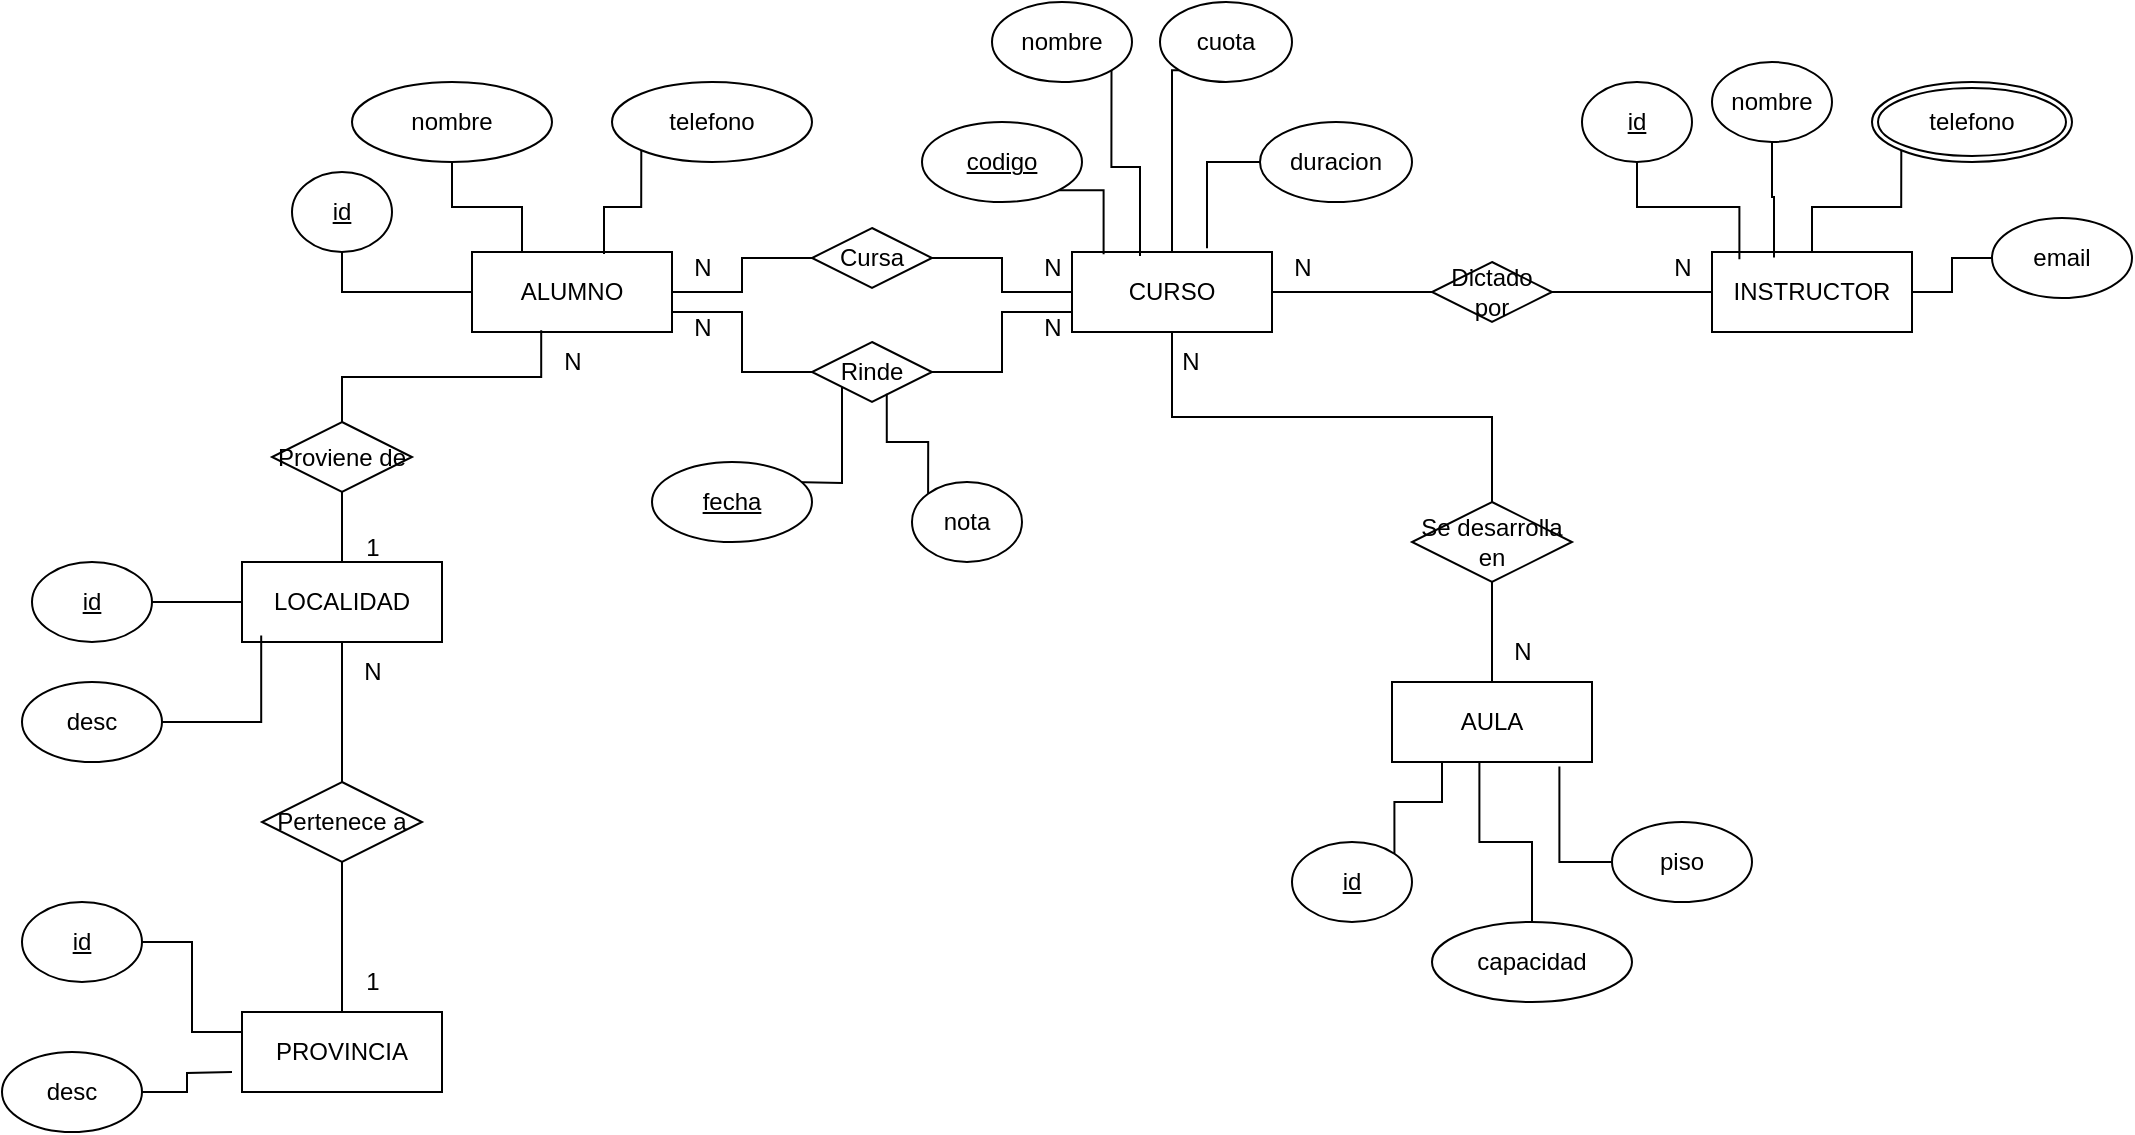 <mxfile version="24.7.5">
  <diagram name="Página-1" id="34QPVmS0YIGO8wsuWb4v">
    <mxGraphModel dx="1549" dy="485" grid="1" gridSize="10" guides="1" tooltips="1" connect="1" arrows="1" fold="1" page="1" pageScale="1" pageWidth="827" pageHeight="1169" math="0" shadow="0">
      <root>
        <mxCell id="0" />
        <mxCell id="1" parent="0" />
        <mxCell id="TB0xdDts6aMuKizarzQX-6" style="edgeStyle=orthogonalEdgeStyle;rounded=0;orthogonalLoop=1;jettySize=auto;html=1;exitX=1;exitY=0.5;exitDx=0;exitDy=0;entryX=0;entryY=0.5;entryDx=0;entryDy=0;endArrow=none;endFill=0;" edge="1" parent="1" source="TB0xdDts6aMuKizarzQX-1" target="TB0xdDts6aMuKizarzQX-4">
          <mxGeometry relative="1" as="geometry" />
        </mxCell>
        <mxCell id="TB0xdDts6aMuKizarzQX-90" style="edgeStyle=orthogonalEdgeStyle;rounded=0;orthogonalLoop=1;jettySize=auto;html=1;exitX=1;exitY=0.75;exitDx=0;exitDy=0;entryX=0;entryY=0.5;entryDx=0;entryDy=0;endArrow=none;endFill=0;" edge="1" parent="1" source="TB0xdDts6aMuKizarzQX-1" target="TB0xdDts6aMuKizarzQX-89">
          <mxGeometry relative="1" as="geometry" />
        </mxCell>
        <mxCell id="TB0xdDts6aMuKizarzQX-1" value="ALUMNO" style="whiteSpace=wrap;html=1;align=center;" vertex="1" parent="1">
          <mxGeometry x="20" y="195" width="100" height="40" as="geometry" />
        </mxCell>
        <mxCell id="TB0xdDts6aMuKizarzQX-8" style="edgeStyle=orthogonalEdgeStyle;rounded=0;orthogonalLoop=1;jettySize=auto;html=1;exitX=1;exitY=0.5;exitDx=0;exitDy=0;entryX=0;entryY=0.5;entryDx=0;entryDy=0;endArrow=none;endFill=0;" edge="1" parent="1" source="TB0xdDts6aMuKizarzQX-2" target="TB0xdDts6aMuKizarzQX-5">
          <mxGeometry relative="1" as="geometry" />
        </mxCell>
        <mxCell id="TB0xdDts6aMuKizarzQX-40" style="edgeStyle=orthogonalEdgeStyle;rounded=0;orthogonalLoop=1;jettySize=auto;html=1;exitX=0.5;exitY=1;exitDx=0;exitDy=0;entryX=0.5;entryY=0;entryDx=0;entryDy=0;endArrow=none;endFill=0;" edge="1" parent="1" source="TB0xdDts6aMuKizarzQX-2" target="TB0xdDts6aMuKizarzQX-39">
          <mxGeometry relative="1" as="geometry" />
        </mxCell>
        <mxCell id="TB0xdDts6aMuKizarzQX-2" value="CURSO" style="whiteSpace=wrap;html=1;align=center;" vertex="1" parent="1">
          <mxGeometry x="320" y="195" width="100" height="40" as="geometry" />
        </mxCell>
        <mxCell id="TB0xdDts6aMuKizarzQX-3" value="INSTRUCTOR" style="whiteSpace=wrap;html=1;align=center;" vertex="1" parent="1">
          <mxGeometry x="640" y="195" width="100" height="40" as="geometry" />
        </mxCell>
        <mxCell id="TB0xdDts6aMuKizarzQX-7" style="edgeStyle=orthogonalEdgeStyle;rounded=0;orthogonalLoop=1;jettySize=auto;html=1;exitX=1;exitY=0.5;exitDx=0;exitDy=0;entryX=0;entryY=0.5;entryDx=0;entryDy=0;endArrow=none;endFill=0;" edge="1" parent="1" source="TB0xdDts6aMuKizarzQX-4" target="TB0xdDts6aMuKizarzQX-2">
          <mxGeometry relative="1" as="geometry" />
        </mxCell>
        <mxCell id="TB0xdDts6aMuKizarzQX-4" value="Cursa" style="shape=rhombus;perimeter=rhombusPerimeter;whiteSpace=wrap;html=1;align=center;" vertex="1" parent="1">
          <mxGeometry x="190" y="183" width="60" height="30" as="geometry" />
        </mxCell>
        <mxCell id="TB0xdDts6aMuKizarzQX-9" style="edgeStyle=orthogonalEdgeStyle;rounded=0;orthogonalLoop=1;jettySize=auto;html=1;exitX=1;exitY=0.5;exitDx=0;exitDy=0;entryX=0;entryY=0.5;entryDx=0;entryDy=0;endArrow=none;endFill=0;" edge="1" parent="1" source="TB0xdDts6aMuKizarzQX-5" target="TB0xdDts6aMuKizarzQX-3">
          <mxGeometry relative="1" as="geometry" />
        </mxCell>
        <mxCell id="TB0xdDts6aMuKizarzQX-5" value="Dictado por" style="shape=rhombus;perimeter=rhombusPerimeter;whiteSpace=wrap;html=1;align=center;" vertex="1" parent="1">
          <mxGeometry x="500" y="200" width="60" height="30" as="geometry" />
        </mxCell>
        <mxCell id="TB0xdDts6aMuKizarzQX-10" value="N" style="text;html=1;align=center;verticalAlign=middle;resizable=0;points=[];autosize=1;strokeColor=none;fillColor=none;" vertex="1" parent="1">
          <mxGeometry x="295" y="188" width="30" height="30" as="geometry" />
        </mxCell>
        <mxCell id="TB0xdDts6aMuKizarzQX-11" value="N" style="text;html=1;align=center;verticalAlign=middle;resizable=0;points=[];autosize=1;strokeColor=none;fillColor=none;" vertex="1" parent="1">
          <mxGeometry x="120" y="188" width="30" height="30" as="geometry" />
        </mxCell>
        <mxCell id="TB0xdDts6aMuKizarzQX-12" value="N" style="text;html=1;align=center;verticalAlign=middle;resizable=0;points=[];autosize=1;strokeColor=none;fillColor=none;" vertex="1" parent="1">
          <mxGeometry x="610" y="188" width="30" height="30" as="geometry" />
        </mxCell>
        <mxCell id="TB0xdDts6aMuKizarzQX-13" value="N" style="text;html=1;align=center;verticalAlign=middle;resizable=0;points=[];autosize=1;strokeColor=none;fillColor=none;" vertex="1" parent="1">
          <mxGeometry x="420" y="188" width="30" height="30" as="geometry" />
        </mxCell>
        <mxCell id="TB0xdDts6aMuKizarzQX-17" style="edgeStyle=orthogonalEdgeStyle;rounded=0;orthogonalLoop=1;jettySize=auto;html=1;exitX=0.5;exitY=1;exitDx=0;exitDy=0;entryX=0;entryY=0.5;entryDx=0;entryDy=0;endArrow=none;endFill=0;" edge="1" parent="1" source="TB0xdDts6aMuKizarzQX-14" target="TB0xdDts6aMuKizarzQX-1">
          <mxGeometry relative="1" as="geometry" />
        </mxCell>
        <mxCell id="TB0xdDts6aMuKizarzQX-14" value="id" style="ellipse;whiteSpace=wrap;html=1;align=center;fontStyle=4;" vertex="1" parent="1">
          <mxGeometry x="-70" y="155" width="50" height="40" as="geometry" />
        </mxCell>
        <mxCell id="TB0xdDts6aMuKizarzQX-18" style="edgeStyle=orthogonalEdgeStyle;rounded=0;orthogonalLoop=1;jettySize=auto;html=1;exitX=0.5;exitY=1;exitDx=0;exitDy=0;entryX=0.25;entryY=0;entryDx=0;entryDy=0;endArrow=none;endFill=0;" edge="1" parent="1" source="TB0xdDts6aMuKizarzQX-15" target="TB0xdDts6aMuKizarzQX-1">
          <mxGeometry relative="1" as="geometry" />
        </mxCell>
        <mxCell id="TB0xdDts6aMuKizarzQX-15" value="nombre" style="ellipse;whiteSpace=wrap;html=1;align=center;" vertex="1" parent="1">
          <mxGeometry x="-40" y="110" width="100" height="40" as="geometry" />
        </mxCell>
        <mxCell id="TB0xdDts6aMuKizarzQX-16" value="telefono" style="ellipse;whiteSpace=wrap;html=1;align=center;" vertex="1" parent="1">
          <mxGeometry x="90" y="110" width="100" height="40" as="geometry" />
        </mxCell>
        <mxCell id="TB0xdDts6aMuKizarzQX-20" style="edgeStyle=orthogonalEdgeStyle;rounded=0;orthogonalLoop=1;jettySize=auto;html=1;exitX=0;exitY=1;exitDx=0;exitDy=0;entryX=0.66;entryY=0.025;entryDx=0;entryDy=0;entryPerimeter=0;endArrow=none;endFill=0;" edge="1" parent="1" source="TB0xdDts6aMuKizarzQX-16" target="TB0xdDts6aMuKizarzQX-1">
          <mxGeometry relative="1" as="geometry" />
        </mxCell>
        <mxCell id="TB0xdDts6aMuKizarzQX-21" value="codigo" style="ellipse;whiteSpace=wrap;html=1;align=center;fontStyle=4;" vertex="1" parent="1">
          <mxGeometry x="245" y="130" width="80" height="40" as="geometry" />
        </mxCell>
        <mxCell id="TB0xdDts6aMuKizarzQX-22" value="nombre" style="ellipse;whiteSpace=wrap;html=1;align=center;" vertex="1" parent="1">
          <mxGeometry x="280" y="70" width="70" height="40" as="geometry" />
        </mxCell>
        <mxCell id="TB0xdDts6aMuKizarzQX-27" style="edgeStyle=orthogonalEdgeStyle;rounded=0;orthogonalLoop=1;jettySize=auto;html=1;exitX=0;exitY=1;exitDx=0;exitDy=0;entryX=0.5;entryY=0;entryDx=0;entryDy=0;endArrow=none;endFill=0;" edge="1" parent="1" source="TB0xdDts6aMuKizarzQX-23" target="TB0xdDts6aMuKizarzQX-2">
          <mxGeometry relative="1" as="geometry">
            <Array as="points">
              <mxPoint x="370" y="104" />
            </Array>
          </mxGeometry>
        </mxCell>
        <mxCell id="TB0xdDts6aMuKizarzQX-23" value="cuota" style="ellipse;whiteSpace=wrap;html=1;align=center;" vertex="1" parent="1">
          <mxGeometry x="364" y="70" width="66" height="40" as="geometry" />
        </mxCell>
        <mxCell id="TB0xdDts6aMuKizarzQX-24" value="duracion" style="ellipse;whiteSpace=wrap;html=1;align=center;" vertex="1" parent="1">
          <mxGeometry x="414" y="130" width="76" height="40" as="geometry" />
        </mxCell>
        <mxCell id="TB0xdDts6aMuKizarzQX-25" style="edgeStyle=orthogonalEdgeStyle;rounded=0;orthogonalLoop=1;jettySize=auto;html=1;exitX=1;exitY=1;exitDx=0;exitDy=0;entryX=0.158;entryY=0.027;entryDx=0;entryDy=0;entryPerimeter=0;endArrow=none;endFill=0;" edge="1" parent="1" source="TB0xdDts6aMuKizarzQX-21" target="TB0xdDts6aMuKizarzQX-2">
          <mxGeometry relative="1" as="geometry" />
        </mxCell>
        <mxCell id="TB0xdDts6aMuKizarzQX-26" style="edgeStyle=orthogonalEdgeStyle;rounded=0;orthogonalLoop=1;jettySize=auto;html=1;exitX=1;exitY=1;exitDx=0;exitDy=0;entryX=0.34;entryY=0.05;entryDx=0;entryDy=0;entryPerimeter=0;endArrow=none;endFill=0;" edge="1" parent="1" source="TB0xdDts6aMuKizarzQX-22" target="TB0xdDts6aMuKizarzQX-2">
          <mxGeometry relative="1" as="geometry" />
        </mxCell>
        <mxCell id="TB0xdDts6aMuKizarzQX-28" style="edgeStyle=orthogonalEdgeStyle;rounded=0;orthogonalLoop=1;jettySize=auto;html=1;exitX=0;exitY=0.5;exitDx=0;exitDy=0;entryX=0.675;entryY=-0.046;entryDx=0;entryDy=0;entryPerimeter=0;endArrow=none;endFill=0;" edge="1" parent="1" source="TB0xdDts6aMuKizarzQX-24" target="TB0xdDts6aMuKizarzQX-2">
          <mxGeometry relative="1" as="geometry" />
        </mxCell>
        <mxCell id="TB0xdDts6aMuKizarzQX-29" value="id" style="ellipse;whiteSpace=wrap;html=1;align=center;fontStyle=4;" vertex="1" parent="1">
          <mxGeometry x="575" y="110" width="55" height="40" as="geometry" />
        </mxCell>
        <mxCell id="TB0xdDts6aMuKizarzQX-30" value="nombre" style="ellipse;whiteSpace=wrap;html=1;align=center;" vertex="1" parent="1">
          <mxGeometry x="640" y="100" width="60" height="40" as="geometry" />
        </mxCell>
        <mxCell id="TB0xdDts6aMuKizarzQX-35" style="edgeStyle=orthogonalEdgeStyle;rounded=0;orthogonalLoop=1;jettySize=auto;html=1;exitX=0;exitY=1;exitDx=0;exitDy=0;entryX=0.5;entryY=0;entryDx=0;entryDy=0;endArrow=none;endFill=0;" edge="1" parent="1" source="TB0xdDts6aMuKizarzQX-31" target="TB0xdDts6aMuKizarzQX-3">
          <mxGeometry relative="1" as="geometry" />
        </mxCell>
        <mxCell id="TB0xdDts6aMuKizarzQX-31" value="telefono" style="ellipse;shape=doubleEllipse;margin=3;whiteSpace=wrap;html=1;align=center;" vertex="1" parent="1">
          <mxGeometry x="720" y="110" width="100" height="40" as="geometry" />
        </mxCell>
        <mxCell id="TB0xdDts6aMuKizarzQX-37" style="edgeStyle=orthogonalEdgeStyle;rounded=0;orthogonalLoop=1;jettySize=auto;html=1;exitX=0;exitY=0.5;exitDx=0;exitDy=0;entryX=1;entryY=0.5;entryDx=0;entryDy=0;endArrow=none;endFill=0;" edge="1" parent="1" source="TB0xdDts6aMuKizarzQX-32" target="TB0xdDts6aMuKizarzQX-3">
          <mxGeometry relative="1" as="geometry" />
        </mxCell>
        <mxCell id="TB0xdDts6aMuKizarzQX-32" value="email" style="ellipse;whiteSpace=wrap;html=1;align=center;" vertex="1" parent="1">
          <mxGeometry x="780" y="178" width="70" height="40" as="geometry" />
        </mxCell>
        <mxCell id="TB0xdDts6aMuKizarzQX-33" style="edgeStyle=orthogonalEdgeStyle;rounded=0;orthogonalLoop=1;jettySize=auto;html=1;exitX=0.5;exitY=1;exitDx=0;exitDy=0;entryX=0.137;entryY=0.091;entryDx=0;entryDy=0;entryPerimeter=0;endArrow=none;endFill=0;" edge="1" parent="1" source="TB0xdDts6aMuKizarzQX-29" target="TB0xdDts6aMuKizarzQX-3">
          <mxGeometry relative="1" as="geometry" />
        </mxCell>
        <mxCell id="TB0xdDts6aMuKizarzQX-34" style="edgeStyle=orthogonalEdgeStyle;rounded=0;orthogonalLoop=1;jettySize=auto;html=1;exitX=0.5;exitY=1;exitDx=0;exitDy=0;entryX=0.31;entryY=0.068;entryDx=0;entryDy=0;entryPerimeter=0;endArrow=none;endFill=0;" edge="1" parent="1" source="TB0xdDts6aMuKizarzQX-30" target="TB0xdDts6aMuKizarzQX-3">
          <mxGeometry relative="1" as="geometry" />
        </mxCell>
        <mxCell id="TB0xdDts6aMuKizarzQX-38" value="AULA" style="whiteSpace=wrap;html=1;align=center;" vertex="1" parent="1">
          <mxGeometry x="480" y="410" width="100" height="40" as="geometry" />
        </mxCell>
        <mxCell id="TB0xdDts6aMuKizarzQX-41" style="edgeStyle=orthogonalEdgeStyle;rounded=0;orthogonalLoop=1;jettySize=auto;html=1;exitX=0.5;exitY=1;exitDx=0;exitDy=0;entryX=0.5;entryY=0;entryDx=0;entryDy=0;endArrow=none;endFill=0;" edge="1" parent="1" source="TB0xdDts6aMuKizarzQX-39" target="TB0xdDts6aMuKizarzQX-38">
          <mxGeometry relative="1" as="geometry" />
        </mxCell>
        <mxCell id="TB0xdDts6aMuKizarzQX-39" value="Se desarrolla en" style="shape=rhombus;perimeter=rhombusPerimeter;whiteSpace=wrap;html=1;align=center;" vertex="1" parent="1">
          <mxGeometry x="490" y="320" width="80" height="40" as="geometry" />
        </mxCell>
        <mxCell id="TB0xdDts6aMuKizarzQX-45" style="edgeStyle=orthogonalEdgeStyle;rounded=0;orthogonalLoop=1;jettySize=auto;html=1;exitX=1;exitY=0;exitDx=0;exitDy=0;entryX=0.25;entryY=1;entryDx=0;entryDy=0;endArrow=none;endFill=0;" edge="1" parent="1" source="TB0xdDts6aMuKizarzQX-42" target="TB0xdDts6aMuKizarzQX-38">
          <mxGeometry relative="1" as="geometry" />
        </mxCell>
        <mxCell id="TB0xdDts6aMuKizarzQX-42" value="id" style="ellipse;whiteSpace=wrap;html=1;align=center;fontStyle=4;" vertex="1" parent="1">
          <mxGeometry x="430" y="490" width="60" height="40" as="geometry" />
        </mxCell>
        <mxCell id="TB0xdDts6aMuKizarzQX-43" value="capacidad" style="ellipse;whiteSpace=wrap;html=1;align=center;" vertex="1" parent="1">
          <mxGeometry x="500" y="530" width="100" height="40" as="geometry" />
        </mxCell>
        <mxCell id="TB0xdDts6aMuKizarzQX-44" value="piso" style="ellipse;whiteSpace=wrap;html=1;align=center;" vertex="1" parent="1">
          <mxGeometry x="590" y="480" width="70" height="40" as="geometry" />
        </mxCell>
        <mxCell id="TB0xdDts6aMuKizarzQX-46" style="edgeStyle=orthogonalEdgeStyle;rounded=0;orthogonalLoop=1;jettySize=auto;html=1;exitX=0.5;exitY=0;exitDx=0;exitDy=0;entryX=0.437;entryY=0.989;entryDx=0;entryDy=0;entryPerimeter=0;endArrow=none;endFill=0;" edge="1" parent="1" source="TB0xdDts6aMuKizarzQX-43" target="TB0xdDts6aMuKizarzQX-38">
          <mxGeometry relative="1" as="geometry" />
        </mxCell>
        <mxCell id="TB0xdDts6aMuKizarzQX-47" style="edgeStyle=orthogonalEdgeStyle;rounded=0;orthogonalLoop=1;jettySize=auto;html=1;exitX=0;exitY=0.5;exitDx=0;exitDy=0;entryX=0.837;entryY=1.057;entryDx=0;entryDy=0;entryPerimeter=0;endArrow=none;endFill=0;" edge="1" parent="1" source="TB0xdDts6aMuKizarzQX-44" target="TB0xdDts6aMuKizarzQX-38">
          <mxGeometry relative="1" as="geometry" />
        </mxCell>
        <mxCell id="TB0xdDts6aMuKizarzQX-48" value="N" style="text;html=1;align=center;verticalAlign=middle;resizable=0;points=[];autosize=1;strokeColor=none;fillColor=none;" vertex="1" parent="1">
          <mxGeometry x="364" y="235" width="30" height="30" as="geometry" />
        </mxCell>
        <mxCell id="TB0xdDts6aMuKizarzQX-49" value="N" style="text;html=1;align=center;verticalAlign=middle;resizable=0;points=[];autosize=1;strokeColor=none;fillColor=none;" vertex="1" parent="1">
          <mxGeometry x="530" y="380" width="30" height="30" as="geometry" />
        </mxCell>
        <mxCell id="TB0xdDts6aMuKizarzQX-59" style="edgeStyle=orthogonalEdgeStyle;rounded=0;orthogonalLoop=1;jettySize=auto;html=1;exitX=0.5;exitY=1;exitDx=0;exitDy=0;entryX=0.5;entryY=0;entryDx=0;entryDy=0;endArrow=none;endFill=0;" edge="1" parent="1" source="TB0xdDts6aMuKizarzQX-50" target="TB0xdDts6aMuKizarzQX-58">
          <mxGeometry relative="1" as="geometry" />
        </mxCell>
        <mxCell id="TB0xdDts6aMuKizarzQX-50" value="LOCALIDAD" style="whiteSpace=wrap;html=1;align=center;" vertex="1" parent="1">
          <mxGeometry x="-95" y="350" width="100" height="40" as="geometry" />
        </mxCell>
        <mxCell id="TB0xdDts6aMuKizarzQX-52" style="edgeStyle=orthogonalEdgeStyle;rounded=0;orthogonalLoop=1;jettySize=auto;html=1;exitX=0.5;exitY=1;exitDx=0;exitDy=0;entryX=0.5;entryY=0;entryDx=0;entryDy=0;endArrow=none;endFill=0;" edge="1" parent="1" source="TB0xdDts6aMuKizarzQX-51" target="TB0xdDts6aMuKizarzQX-50">
          <mxGeometry relative="1" as="geometry" />
        </mxCell>
        <mxCell id="TB0xdDts6aMuKizarzQX-51" value="Proviene de" style="shape=rhombus;perimeter=rhombusPerimeter;whiteSpace=wrap;html=1;align=center;" vertex="1" parent="1">
          <mxGeometry x="-80" y="280" width="70" height="35" as="geometry" />
        </mxCell>
        <mxCell id="TB0xdDts6aMuKizarzQX-53" style="edgeStyle=orthogonalEdgeStyle;rounded=0;orthogonalLoop=1;jettySize=auto;html=1;exitX=0.5;exitY=0;exitDx=0;exitDy=0;entryX=0.346;entryY=0.977;entryDx=0;entryDy=0;entryPerimeter=0;endArrow=none;endFill=0;" edge="1" parent="1" source="TB0xdDts6aMuKizarzQX-51" target="TB0xdDts6aMuKizarzQX-1">
          <mxGeometry relative="1" as="geometry" />
        </mxCell>
        <mxCell id="TB0xdDts6aMuKizarzQX-56" style="edgeStyle=orthogonalEdgeStyle;rounded=0;orthogonalLoop=1;jettySize=auto;html=1;exitX=1;exitY=0.5;exitDx=0;exitDy=0;entryX=0;entryY=0.5;entryDx=0;entryDy=0;endArrow=none;endFill=0;" edge="1" parent="1" source="TB0xdDts6aMuKizarzQX-54" target="TB0xdDts6aMuKizarzQX-50">
          <mxGeometry relative="1" as="geometry" />
        </mxCell>
        <mxCell id="TB0xdDts6aMuKizarzQX-54" value="id" style="ellipse;whiteSpace=wrap;html=1;align=center;fontStyle=4;" vertex="1" parent="1">
          <mxGeometry x="-200" y="350" width="60" height="40" as="geometry" />
        </mxCell>
        <mxCell id="TB0xdDts6aMuKizarzQX-55" value="desc" style="ellipse;whiteSpace=wrap;html=1;align=center;" vertex="1" parent="1">
          <mxGeometry x="-205" y="410" width="70" height="40" as="geometry" />
        </mxCell>
        <mxCell id="TB0xdDts6aMuKizarzQX-57" style="edgeStyle=orthogonalEdgeStyle;rounded=0;orthogonalLoop=1;jettySize=auto;html=1;exitX=1;exitY=0.5;exitDx=0;exitDy=0;entryX=0.096;entryY=0.92;entryDx=0;entryDy=0;entryPerimeter=0;endArrow=none;endFill=0;" edge="1" parent="1" source="TB0xdDts6aMuKizarzQX-55" target="TB0xdDts6aMuKizarzQX-50">
          <mxGeometry relative="1" as="geometry" />
        </mxCell>
        <mxCell id="TB0xdDts6aMuKizarzQX-61" style="edgeStyle=orthogonalEdgeStyle;rounded=0;orthogonalLoop=1;jettySize=auto;html=1;exitX=0.5;exitY=1;exitDx=0;exitDy=0;entryX=0.5;entryY=0;entryDx=0;entryDy=0;endArrow=none;endFill=0;" edge="1" parent="1" source="TB0xdDts6aMuKizarzQX-58" target="TB0xdDts6aMuKizarzQX-60">
          <mxGeometry relative="1" as="geometry" />
        </mxCell>
        <mxCell id="TB0xdDts6aMuKizarzQX-58" value="Pertenece a" style="shape=rhombus;perimeter=rhombusPerimeter;whiteSpace=wrap;html=1;align=center;" vertex="1" parent="1">
          <mxGeometry x="-85" y="460" width="80" height="40" as="geometry" />
        </mxCell>
        <mxCell id="TB0xdDts6aMuKizarzQX-60" value="PROVINCIA" style="whiteSpace=wrap;html=1;align=center;" vertex="1" parent="1">
          <mxGeometry x="-95" y="575" width="100" height="40" as="geometry" />
        </mxCell>
        <mxCell id="TB0xdDts6aMuKizarzQX-64" style="edgeStyle=orthogonalEdgeStyle;rounded=0;orthogonalLoop=1;jettySize=auto;html=1;exitX=1;exitY=0.5;exitDx=0;exitDy=0;entryX=0;entryY=0.25;entryDx=0;entryDy=0;endArrow=none;endFill=0;" edge="1" parent="1" source="TB0xdDts6aMuKizarzQX-62" target="TB0xdDts6aMuKizarzQX-60">
          <mxGeometry relative="1" as="geometry" />
        </mxCell>
        <mxCell id="TB0xdDts6aMuKizarzQX-62" value="id" style="ellipse;whiteSpace=wrap;html=1;align=center;fontStyle=4;" vertex="1" parent="1">
          <mxGeometry x="-205" y="520" width="60" height="40" as="geometry" />
        </mxCell>
        <mxCell id="TB0xdDts6aMuKizarzQX-67" style="edgeStyle=orthogonalEdgeStyle;rounded=0;orthogonalLoop=1;jettySize=auto;html=1;exitX=1;exitY=0.5;exitDx=0;exitDy=0;endArrow=none;endFill=0;" edge="1" parent="1" source="TB0xdDts6aMuKizarzQX-63">
          <mxGeometry relative="1" as="geometry">
            <mxPoint x="-100" y="605" as="targetPoint" />
          </mxGeometry>
        </mxCell>
        <mxCell id="TB0xdDts6aMuKizarzQX-63" value="desc" style="ellipse;whiteSpace=wrap;html=1;align=center;" vertex="1" parent="1">
          <mxGeometry x="-215" y="595" width="70" height="40" as="geometry" />
        </mxCell>
        <mxCell id="TB0xdDts6aMuKizarzQX-68" value="1" style="text;html=1;align=center;verticalAlign=middle;resizable=0;points=[];autosize=1;strokeColor=none;fillColor=none;" vertex="1" parent="1">
          <mxGeometry x="-45" y="328" width="30" height="30" as="geometry" />
        </mxCell>
        <mxCell id="TB0xdDts6aMuKizarzQX-69" value="N" style="text;html=1;align=center;verticalAlign=middle;resizable=0;points=[];autosize=1;strokeColor=none;fillColor=none;" vertex="1" parent="1">
          <mxGeometry x="55" y="235" width="30" height="30" as="geometry" />
        </mxCell>
        <mxCell id="TB0xdDts6aMuKizarzQX-71" value="1" style="text;html=1;align=center;verticalAlign=middle;resizable=0;points=[];autosize=1;strokeColor=none;fillColor=none;" vertex="1" parent="1">
          <mxGeometry x="-45" y="545" width="30" height="30" as="geometry" />
        </mxCell>
        <mxCell id="TB0xdDts6aMuKizarzQX-72" value="N" style="text;html=1;align=center;verticalAlign=middle;resizable=0;points=[];autosize=1;strokeColor=none;fillColor=none;" vertex="1" parent="1">
          <mxGeometry x="-45" y="390" width="30" height="30" as="geometry" />
        </mxCell>
        <mxCell id="TB0xdDts6aMuKizarzQX-91" style="edgeStyle=orthogonalEdgeStyle;rounded=0;orthogonalLoop=1;jettySize=auto;html=1;exitX=1;exitY=0.5;exitDx=0;exitDy=0;entryX=0;entryY=0.75;entryDx=0;entryDy=0;endArrow=none;endFill=0;" edge="1" parent="1" source="TB0xdDts6aMuKizarzQX-89" target="TB0xdDts6aMuKizarzQX-2">
          <mxGeometry relative="1" as="geometry" />
        </mxCell>
        <mxCell id="TB0xdDts6aMuKizarzQX-89" value="Rinde" style="shape=rhombus;perimeter=rhombusPerimeter;whiteSpace=wrap;html=1;align=center;" vertex="1" parent="1">
          <mxGeometry x="190" y="240" width="60" height="30" as="geometry" />
        </mxCell>
        <mxCell id="TB0xdDts6aMuKizarzQX-94" style="edgeStyle=orthogonalEdgeStyle;rounded=0;orthogonalLoop=1;jettySize=auto;html=1;exitX=0.5;exitY=0;exitDx=0;exitDy=0;entryX=0;entryY=1;entryDx=0;entryDy=0;endArrow=none;endFill=0;" edge="1" parent="1" target="TB0xdDts6aMuKizarzQX-89">
          <mxGeometry relative="1" as="geometry">
            <mxPoint x="180" y="310" as="sourcePoint" />
          </mxGeometry>
        </mxCell>
        <mxCell id="TB0xdDts6aMuKizarzQX-93" value="nota" style="ellipse;whiteSpace=wrap;html=1;align=center;" vertex="1" parent="1">
          <mxGeometry x="240" y="310" width="55" height="40" as="geometry" />
        </mxCell>
        <mxCell id="TB0xdDts6aMuKizarzQX-95" style="edgeStyle=orthogonalEdgeStyle;rounded=0;orthogonalLoop=1;jettySize=auto;html=1;exitX=0;exitY=0;exitDx=0;exitDy=0;entryX=0.623;entryY=0.864;entryDx=0;entryDy=0;entryPerimeter=0;endArrow=none;endFill=0;" edge="1" parent="1" source="TB0xdDts6aMuKizarzQX-93" target="TB0xdDts6aMuKizarzQX-89">
          <mxGeometry relative="1" as="geometry" />
        </mxCell>
        <mxCell id="TB0xdDts6aMuKizarzQX-96" value="N" style="text;html=1;align=center;verticalAlign=middle;resizable=0;points=[];autosize=1;strokeColor=none;fillColor=none;" vertex="1" parent="1">
          <mxGeometry x="295" y="218" width="30" height="30" as="geometry" />
        </mxCell>
        <mxCell id="TB0xdDts6aMuKizarzQX-97" value="N" style="text;html=1;align=center;verticalAlign=middle;resizable=0;points=[];autosize=1;strokeColor=none;fillColor=none;" vertex="1" parent="1">
          <mxGeometry x="120" y="218" width="30" height="30" as="geometry" />
        </mxCell>
        <mxCell id="TB0xdDts6aMuKizarzQX-98" value="fecha" style="ellipse;whiteSpace=wrap;html=1;align=center;fontStyle=4;" vertex="1" parent="1">
          <mxGeometry x="110" y="300" width="80" height="40" as="geometry" />
        </mxCell>
      </root>
    </mxGraphModel>
  </diagram>
</mxfile>
